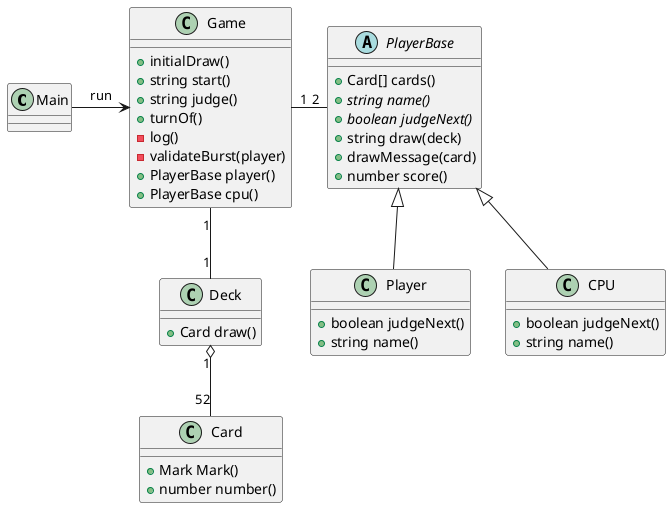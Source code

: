 @startuml blackjack
class Main 
class Deck {
    +Card draw()
}
class Card {
    +Mark Mark()
    +number number()
}

class Game {
    +initialDraw()
    +string start()
    +string judge()
    +turnOf()
    -log()
    -validateBurst(player)
    +PlayerBase player()
    +PlayerBase cpu()
}

abstract class PlayerBase {
    +Card[] cards()
    +{abstract} string name()
    +{abstract} boolean judgeNext()
    +string draw(deck)
    +drawMessage(card)
    +number score()
}

class Player extends PlayerBase {
    +boolean judgeNext()
    +string name()
}
class CPU extends PlayerBase {
    +boolean judgeNext()
    +string name()
}


Main -> Game : run
Game "1" -- "1" Deck
Game "1" - "2" PlayerBase
Deck "1" o-- "52" Card

@enduml
